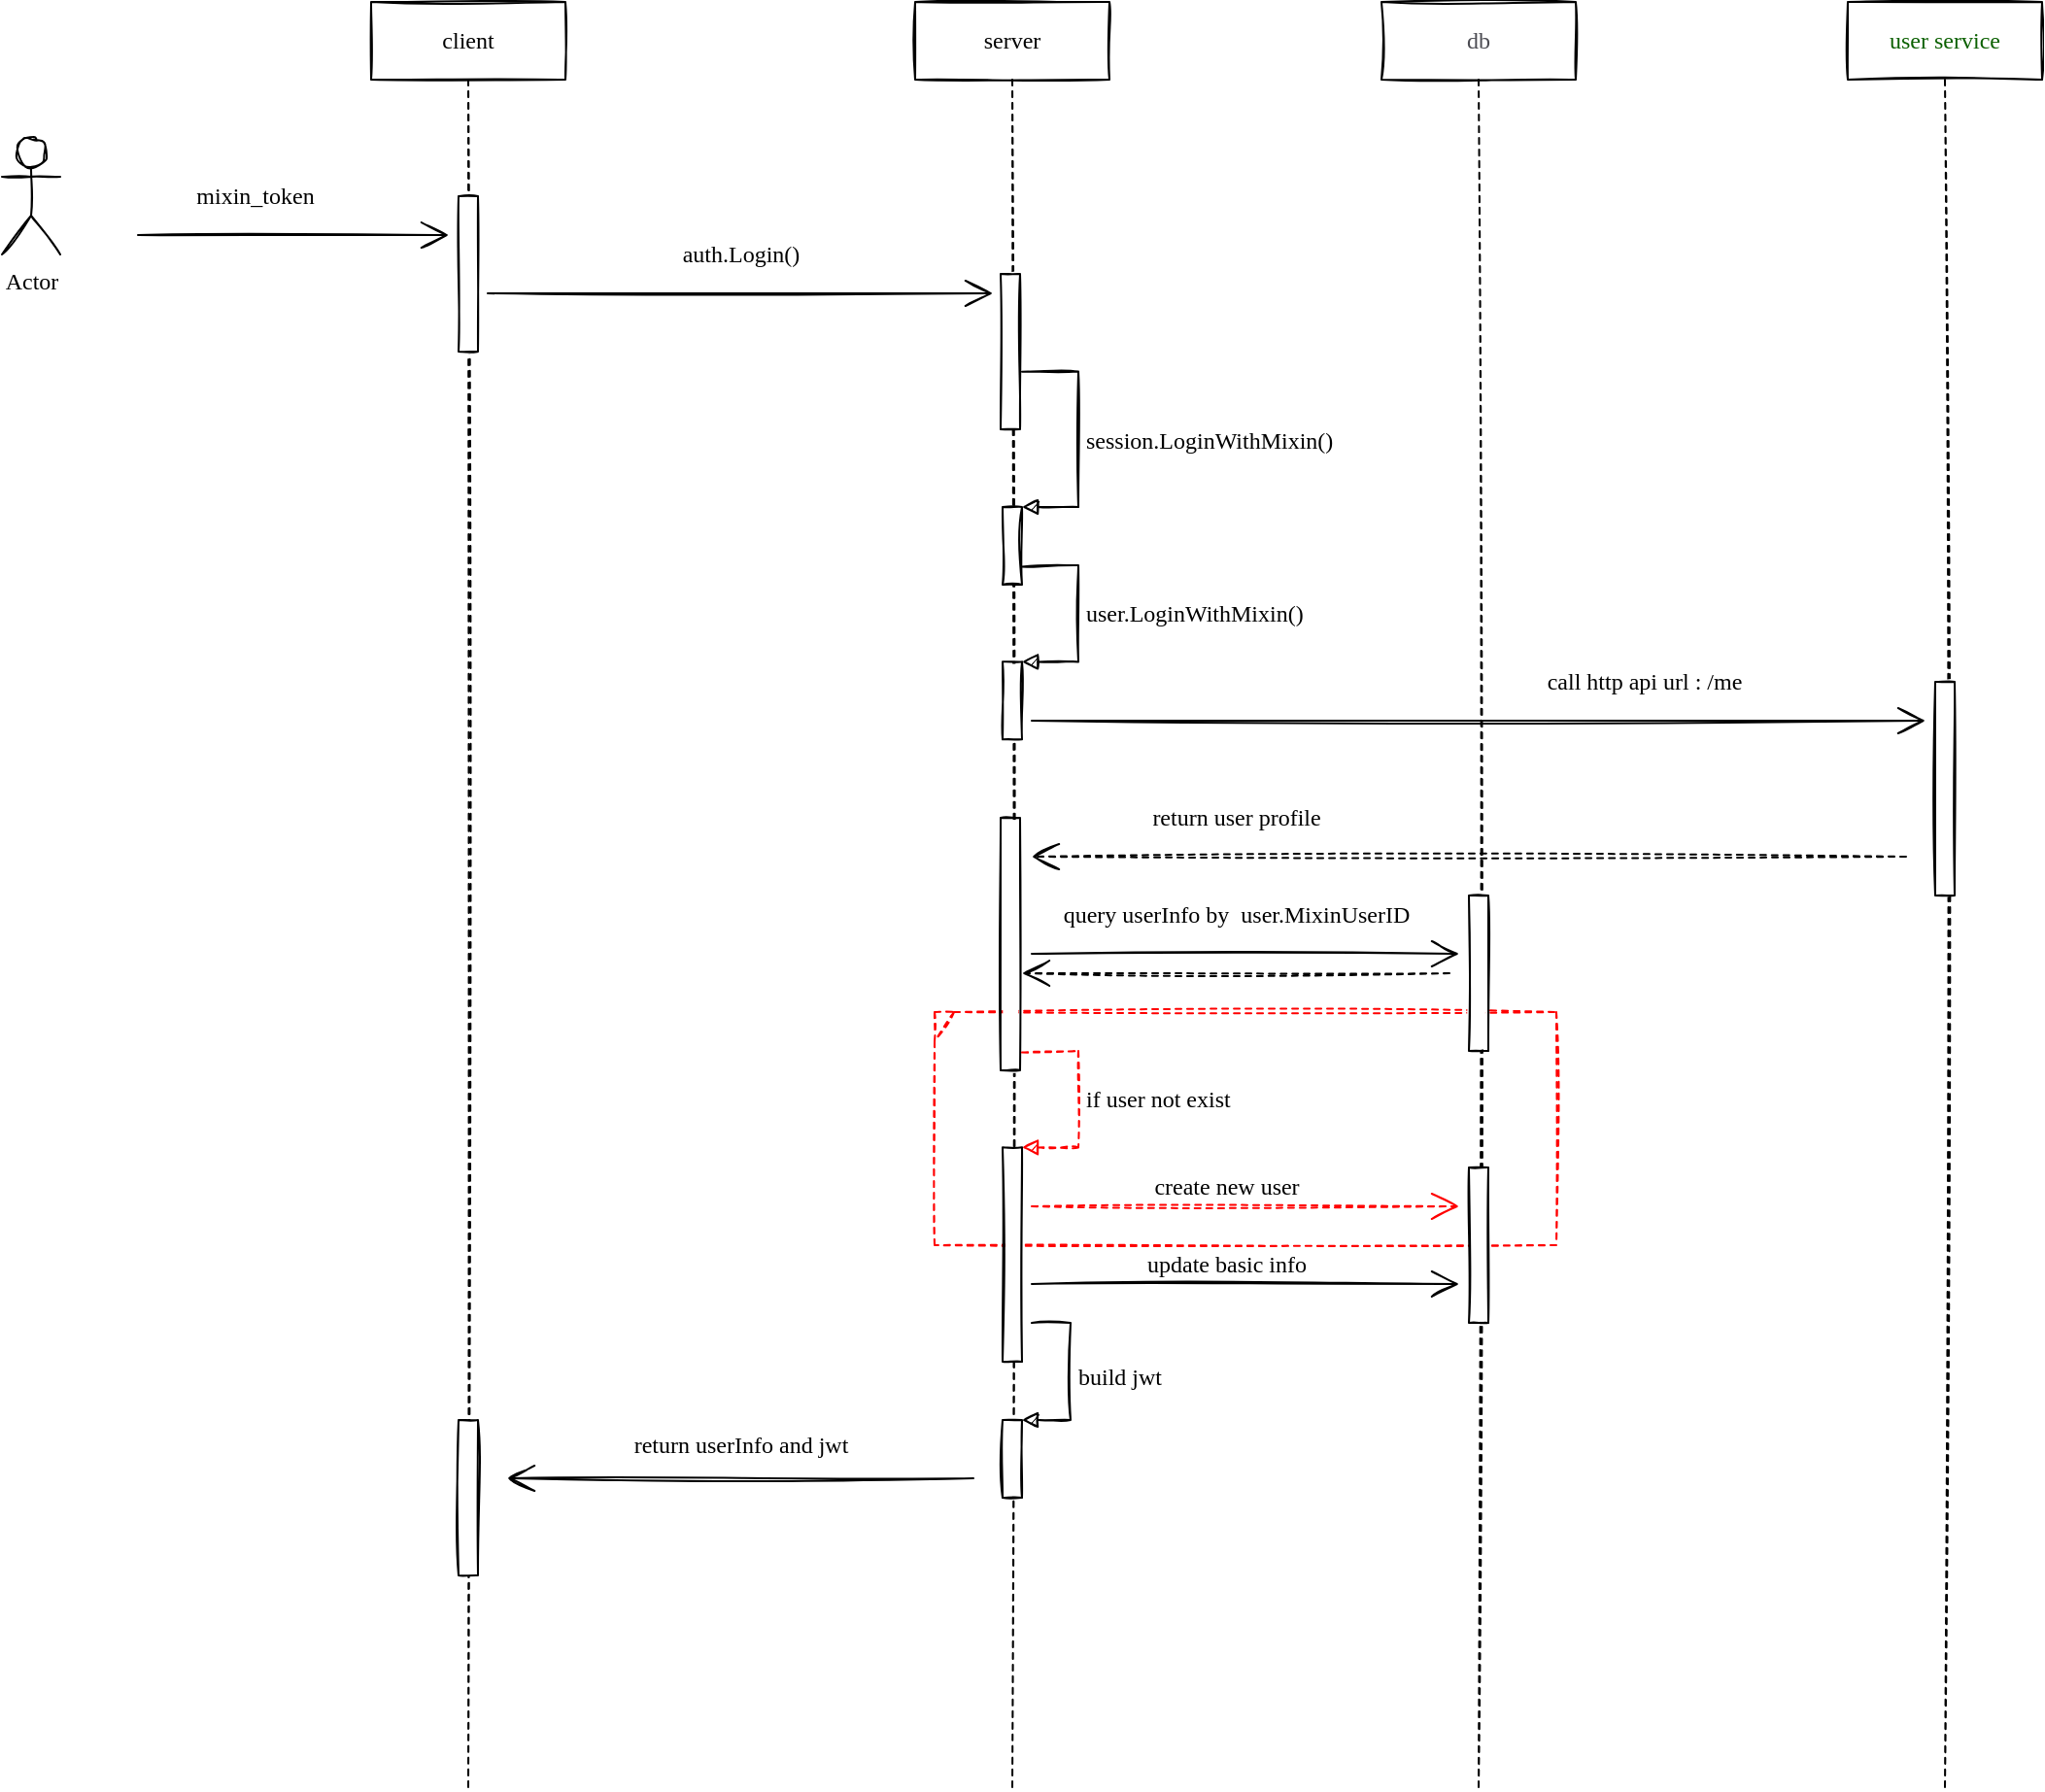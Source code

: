 <mxfile version="16.4.0" type="device"><diagram id="Q5oHyeiF_UQTryeCQIGM" name="第 1 页"><mxGraphModel dx="1036" dy="639" grid="1" gridSize="10" guides="1" tooltips="1" connect="1" arrows="1" fold="1" page="1" pageScale="1" pageWidth="42000" pageHeight="42000" math="0" shadow="0"><root><mxCell id="0"/><mxCell id="1" parent="0"/><mxCell id="EURQTIi63s0_-2Bbje_f-37" value="" style="shape=umlFrame;whiteSpace=wrap;html=1;sketch=1;fontFamily=Comic Sans MS;fontSize=12;dashed=1;strokeColor=#FF0000;width=10;height=15;" vertex="1" parent="1"><mxGeometry x="520" y="680" width="320" height="120" as="geometry"/></mxCell><mxCell id="EURQTIi63s0_-2Bbje_f-1" value="client" style="shape=umlLifeline;perimeter=lifelinePerimeter;whiteSpace=wrap;html=1;container=1;collapsible=0;recursiveResize=0;outlineConnect=0;sketch=1;fontFamily=Comic Sans MS;" vertex="1" parent="1"><mxGeometry x="230" y="160" width="100" height="920" as="geometry"/></mxCell><mxCell id="EURQTIi63s0_-2Bbje_f-6" value="" style="html=1;points=[];perimeter=orthogonalPerimeter;sketch=1;fontFamily=Comic Sans MS;fontSize=12;" vertex="1" parent="EURQTIi63s0_-2Bbje_f-1"><mxGeometry x="45" y="100" width="10" height="80" as="geometry"/></mxCell><mxCell id="EURQTIi63s0_-2Bbje_f-46" value="" style="html=1;points=[];perimeter=orthogonalPerimeter;sketch=1;fontFamily=Comic Sans MS;fontSize=12;strokeColor=#000000;" vertex="1" parent="EURQTIi63s0_-2Bbje_f-1"><mxGeometry x="45" y="730" width="10" height="80" as="geometry"/></mxCell><mxCell id="EURQTIi63s0_-2Bbje_f-2" value="server" style="shape=umlLifeline;perimeter=lifelinePerimeter;whiteSpace=wrap;html=1;container=1;collapsible=0;recursiveResize=0;outlineConnect=0;sketch=1;fontFamily=Comic Sans MS;" vertex="1" parent="1"><mxGeometry x="510" y="160" width="100" height="920" as="geometry"/></mxCell><mxCell id="EURQTIi63s0_-2Bbje_f-10" value="" style="html=1;points=[];perimeter=orthogonalPerimeter;sketch=1;fontFamily=Comic Sans MS;fontSize=12;" vertex="1" parent="EURQTIi63s0_-2Bbje_f-2"><mxGeometry x="44" y="140" width="10" height="80" as="geometry"/></mxCell><mxCell id="EURQTIi63s0_-2Bbje_f-12" value="" style="html=1;points=[];perimeter=orthogonalPerimeter;sketch=1;fontFamily=Comic Sans MS;fontSize=12;" vertex="1" parent="EURQTIi63s0_-2Bbje_f-2"><mxGeometry x="45" y="260" width="10" height="40" as="geometry"/></mxCell><mxCell id="EURQTIi63s0_-2Bbje_f-13" value="session.LoginWithMixin()" style="edgeStyle=orthogonalEdgeStyle;html=1;align=left;spacingLeft=2;endArrow=block;rounded=0;entryX=1;entryY=0;sketch=1;fontFamily=Comic Sans MS;fontSize=12;exitX=1.1;exitY=0.629;exitDx=0;exitDy=0;exitPerimeter=0;" edge="1" target="EURQTIi63s0_-2Bbje_f-12" parent="EURQTIi63s0_-2Bbje_f-2" source="EURQTIi63s0_-2Bbje_f-10"><mxGeometry x="0.013" relative="1" as="geometry"><mxPoint x="54" y="240" as="sourcePoint"/><Array as="points"><mxPoint x="84" y="190"/><mxPoint x="84" y="260"/></Array><mxPoint as="offset"/></mxGeometry></mxCell><mxCell id="EURQTIi63s0_-2Bbje_f-14" value="" style="html=1;points=[];perimeter=orthogonalPerimeter;sketch=1;fontFamily=Comic Sans MS;fontSize=12;" vertex="1" parent="EURQTIi63s0_-2Bbje_f-2"><mxGeometry x="45" y="339.68" width="10" height="40" as="geometry"/></mxCell><mxCell id="EURQTIi63s0_-2Bbje_f-15" value="user.LoginWithMixin()" style="edgeStyle=orthogonalEdgeStyle;html=1;align=left;spacingLeft=2;endArrow=block;rounded=0;entryX=1;entryY=0;sketch=1;fontFamily=Comic Sans MS;fontSize=12;exitX=1.18;exitY=0.77;exitDx=0;exitDy=0;exitPerimeter=0;" edge="1" parent="EURQTIi63s0_-2Bbje_f-2" target="EURQTIi63s0_-2Bbje_f-14" source="EURQTIi63s0_-2Bbje_f-12"><mxGeometry x="0.013" relative="1" as="geometry"><mxPoint x="55" y="270.0" as="sourcePoint"/><Array as="points"><mxPoint x="55" y="291"/><mxPoint x="84" y="290"/><mxPoint x="84" y="340"/></Array><mxPoint as="offset"/></mxGeometry></mxCell><mxCell id="EURQTIi63s0_-2Bbje_f-19" value="" style="html=1;points=[];perimeter=orthogonalPerimeter;sketch=1;fontFamily=Comic Sans MS;fontSize=12;" vertex="1" parent="EURQTIi63s0_-2Bbje_f-2"><mxGeometry x="44" y="420" width="10" height="130" as="geometry"/></mxCell><mxCell id="EURQTIi63s0_-2Bbje_f-27" value="" style="html=1;points=[];perimeter=orthogonalPerimeter;sketch=1;fontFamily=Comic Sans MS;fontSize=12;" vertex="1" parent="EURQTIi63s0_-2Bbje_f-2"><mxGeometry x="45" y="589.68" width="10" height="110.32" as="geometry"/></mxCell><mxCell id="EURQTIi63s0_-2Bbje_f-28" value="if user not exist" style="edgeStyle=orthogonalEdgeStyle;html=1;align=left;spacingLeft=2;endArrow=block;rounded=0;entryX=1;entryY=0;sketch=1;fontFamily=Comic Sans MS;fontSize=12;exitX=1.18;exitY=0.77;exitDx=0;exitDy=0;exitPerimeter=0;dashed=1;strokeColor=#FF0000;" edge="1" parent="EURQTIi63s0_-2Bbje_f-2" target="EURQTIi63s0_-2Bbje_f-27"><mxGeometry x="0.013" relative="1" as="geometry"><mxPoint x="56.8" y="540.8" as="sourcePoint"/><Array as="points"><mxPoint x="55" y="541"/><mxPoint x="84" y="540"/><mxPoint x="84" y="590"/></Array><mxPoint as="offset"/></mxGeometry></mxCell><mxCell id="EURQTIi63s0_-2Bbje_f-43" value="" style="html=1;points=[];perimeter=orthogonalPerimeter;sketch=1;fontFamily=Comic Sans MS;fontSize=12;strokeColor=#000000;" vertex="1" parent="EURQTIi63s0_-2Bbje_f-2"><mxGeometry x="45" y="730" width="10" height="40" as="geometry"/></mxCell><mxCell id="EURQTIi63s0_-2Bbje_f-44" value="build jwt" style="edgeStyle=orthogonalEdgeStyle;html=1;align=left;spacingLeft=2;endArrow=block;rounded=0;entryX=1;entryY=0;sketch=1;fontFamily=Comic Sans MS;fontSize=12;strokeColor=#000000;" edge="1" target="EURQTIi63s0_-2Bbje_f-43" parent="EURQTIi63s0_-2Bbje_f-2"><mxGeometry relative="1" as="geometry"><mxPoint x="60" y="680" as="sourcePoint"/><Array as="points"><mxPoint x="60" y="680"/><mxPoint x="80" y="680"/><mxPoint x="80" y="730"/></Array></mxGeometry></mxCell><mxCell id="EURQTIi63s0_-2Bbje_f-3" value="&lt;span style=&quot;color: rgba(60 , 60 , 67 , 0.92) ; text-align: left ; background-color: rgb(255 , 255 , 255)&quot;&gt;&lt;font style=&quot;font-size: 12px&quot;&gt;db&lt;/font&gt;&lt;/span&gt;" style="shape=umlLifeline;perimeter=lifelinePerimeter;whiteSpace=wrap;html=1;container=1;collapsible=0;recursiveResize=0;outlineConnect=0;sketch=1;fontFamily=Comic Sans MS;" vertex="1" parent="1"><mxGeometry x="750" y="160" width="100" height="920" as="geometry"/></mxCell><mxCell id="EURQTIi63s0_-2Bbje_f-24" value="" style="html=1;points=[];perimeter=orthogonalPerimeter;sketch=1;fontFamily=Comic Sans MS;fontSize=12;" vertex="1" parent="EURQTIi63s0_-2Bbje_f-3"><mxGeometry x="45" y="460" width="10" height="80" as="geometry"/></mxCell><mxCell id="EURQTIi63s0_-2Bbje_f-29" value="" style="html=1;points=[];perimeter=orthogonalPerimeter;sketch=1;fontFamily=Comic Sans MS;fontSize=12;" vertex="1" parent="EURQTIi63s0_-2Bbje_f-3"><mxGeometry x="45" y="600.0" width="10" height="80" as="geometry"/></mxCell><mxCell id="EURQTIi63s0_-2Bbje_f-4" value="Actor" style="shape=umlActor;verticalLabelPosition=bottom;verticalAlign=top;html=1;sketch=1;fontFamily=Comic Sans MS;fontSize=12;" vertex="1" parent="1"><mxGeometry x="40" y="230" width="30" height="60" as="geometry"/></mxCell><mxCell id="EURQTIi63s0_-2Bbje_f-5" value="&lt;div style=&quot;text-align: left&quot;&gt;&lt;font color=&quot;rgba(60, 60, 67, 0.922)&quot;&gt;&lt;span style=&quot;background-color: rgb(255 , 255 , 255)&quot;&gt;user service&lt;/span&gt;&lt;/font&gt;&lt;/div&gt;" style="shape=umlLifeline;perimeter=lifelinePerimeter;whiteSpace=wrap;html=1;container=1;collapsible=0;recursiveResize=0;outlineConnect=0;sketch=1;fontFamily=Comic Sans MS;" vertex="1" parent="1"><mxGeometry x="990" y="160" width="100" height="920" as="geometry"/></mxCell><mxCell id="EURQTIi63s0_-2Bbje_f-17" value="" style="html=1;points=[];perimeter=orthogonalPerimeter;sketch=1;fontFamily=Comic Sans MS;fontSize=12;" vertex="1" parent="EURQTIi63s0_-2Bbje_f-5"><mxGeometry x="45" y="350" width="10" height="110" as="geometry"/></mxCell><mxCell id="EURQTIi63s0_-2Bbje_f-7" value="" style="endArrow=open;endFill=1;endSize=12;html=1;rounded=0;fontFamily=Comic Sans MS;fontSize=12;sketch=1;" edge="1" parent="1"><mxGeometry width="160" relative="1" as="geometry"><mxPoint x="110" y="280" as="sourcePoint"/><mxPoint x="270" y="280" as="targetPoint"/></mxGeometry></mxCell><mxCell id="EURQTIi63s0_-2Bbje_f-8" value="mixin_token" style="text;html=1;resizable=0;autosize=1;align=center;verticalAlign=middle;points=[];fillColor=none;strokeColor=none;rounded=0;sketch=1;fontFamily=Comic Sans MS;fontSize=12;" vertex="1" parent="1"><mxGeometry x="130" y="250" width="80" height="20" as="geometry"/></mxCell><mxCell id="EURQTIi63s0_-2Bbje_f-9" value="" style="endArrow=open;endFill=1;endSize=12;html=1;rounded=0;fontFamily=Comic Sans MS;fontSize=12;sketch=1;" edge="1" parent="1"><mxGeometry width="160" relative="1" as="geometry"><mxPoint x="290" y="310" as="sourcePoint"/><mxPoint x="550" y="310" as="targetPoint"/></mxGeometry></mxCell><mxCell id="EURQTIi63s0_-2Bbje_f-11" value="auth.Login()" style="text;html=1;resizable=0;autosize=1;align=center;verticalAlign=middle;points=[];fillColor=none;strokeColor=none;rounded=0;sketch=1;fontFamily=Comic Sans MS;fontSize=12;" vertex="1" parent="1"><mxGeometry x="380" y="280" width="80" height="20" as="geometry"/></mxCell><mxCell id="EURQTIi63s0_-2Bbje_f-16" value="" style="endArrow=open;endFill=1;endSize=12;html=1;rounded=0;fontFamily=Comic Sans MS;fontSize=12;sketch=1;" edge="1" parent="1"><mxGeometry width="160" relative="1" as="geometry"><mxPoint x="570" y="530" as="sourcePoint"/><mxPoint x="1030" y="530" as="targetPoint"/></mxGeometry></mxCell><mxCell id="EURQTIi63s0_-2Bbje_f-18" value="call http api url : /me" style="text;html=1;resizable=0;autosize=1;align=center;verticalAlign=middle;points=[];fillColor=none;strokeColor=none;rounded=0;sketch=1;fontFamily=Comic Sans MS;fontSize=12;" vertex="1" parent="1"><mxGeometry x="820" y="500" width="130" height="20" as="geometry"/></mxCell><mxCell id="EURQTIi63s0_-2Bbje_f-20" value="" style="endArrow=open;endFill=1;endSize=12;html=1;rounded=0;fontFamily=Comic Sans MS;fontSize=12;sketch=1;dashed=1;" edge="1" parent="1"><mxGeometry width="160" relative="1" as="geometry"><mxPoint x="1020" y="600" as="sourcePoint"/><mxPoint x="570" y="600" as="targetPoint"/></mxGeometry></mxCell><mxCell id="EURQTIi63s0_-2Bbje_f-21" value="return user profile" style="text;html=1;resizable=0;autosize=1;align=center;verticalAlign=middle;points=[];fillColor=none;strokeColor=none;rounded=0;sketch=1;fontFamily=Comic Sans MS;fontSize=12;" vertex="1" parent="1"><mxGeometry x="615" y="570" width="120" height="20" as="geometry"/></mxCell><mxCell id="EURQTIi63s0_-2Bbje_f-23" value="" style="endArrow=open;endFill=1;endSize=12;html=1;rounded=0;fontFamily=Comic Sans MS;fontSize=12;sketch=1;" edge="1" parent="1"><mxGeometry width="160" relative="1" as="geometry"><mxPoint x="570" y="650" as="sourcePoint"/><mxPoint x="790" y="650" as="targetPoint"/></mxGeometry></mxCell><mxCell id="EURQTIi63s0_-2Bbje_f-25" value="query userInfo by&amp;nbsp;&amp;nbsp;user.MixinUserID" style="text;html=1;resizable=0;autosize=1;align=center;verticalAlign=middle;points=[];fillColor=none;strokeColor=none;rounded=0;sketch=1;fontFamily=Comic Sans MS;fontSize=12;" vertex="1" parent="1"><mxGeometry x="565" y="620" width="220" height="20" as="geometry"/></mxCell><mxCell id="EURQTIi63s0_-2Bbje_f-26" value="" style="endArrow=open;endFill=1;endSize=12;html=1;rounded=0;fontFamily=Comic Sans MS;fontSize=12;sketch=1;dashed=1;" edge="1" parent="1"><mxGeometry width="160" relative="1" as="geometry"><mxPoint x="785" y="660" as="sourcePoint"/><mxPoint x="565" y="660" as="targetPoint"/></mxGeometry></mxCell><mxCell id="EURQTIi63s0_-2Bbje_f-30" value="" style="endArrow=open;endFill=1;endSize=12;html=1;rounded=0;fontFamily=Comic Sans MS;fontSize=12;sketch=1;dashed=1;strokeColor=#FF0000;" edge="1" parent="1"><mxGeometry width="160" relative="1" as="geometry"><mxPoint x="570" y="780" as="sourcePoint"/><mxPoint x="790" y="780" as="targetPoint"/></mxGeometry></mxCell><mxCell id="EURQTIi63s0_-2Bbje_f-31" value="create new user" style="text;html=1;resizable=0;autosize=1;align=center;verticalAlign=middle;points=[];fillColor=none;strokeColor=none;rounded=0;sketch=1;fontFamily=Comic Sans MS;fontSize=12;" vertex="1" parent="1"><mxGeometry x="615" y="760" width="110" height="20" as="geometry"/></mxCell><mxCell id="EURQTIi63s0_-2Bbje_f-35" value="" style="endArrow=open;endFill=1;endSize=12;html=1;rounded=0;fontFamily=Comic Sans MS;fontSize=12;sketch=1;" edge="1" parent="1"><mxGeometry width="160" relative="1" as="geometry"><mxPoint x="570" y="820" as="sourcePoint"/><mxPoint x="790" y="820" as="targetPoint"/></mxGeometry></mxCell><mxCell id="EURQTIi63s0_-2Bbje_f-36" value="update basic info" style="text;html=1;resizable=0;autosize=1;align=center;verticalAlign=middle;points=[];fillColor=none;strokeColor=none;rounded=0;sketch=1;fontFamily=Comic Sans MS;fontSize=12;" vertex="1" parent="1"><mxGeometry x="615" y="800" width="110" height="20" as="geometry"/></mxCell><mxCell id="EURQTIi63s0_-2Bbje_f-45" value="" style="endArrow=open;endFill=1;endSize=12;html=1;rounded=0;fontFamily=Comic Sans MS;fontSize=12;sketch=1;" edge="1" parent="1"><mxGeometry width="160" relative="1" as="geometry"><mxPoint x="540" y="920" as="sourcePoint"/><mxPoint x="300" y="920" as="targetPoint"/></mxGeometry></mxCell><mxCell id="EURQTIi63s0_-2Bbje_f-47" value="return userInfo and jwt" style="text;html=1;resizable=0;autosize=1;align=center;verticalAlign=middle;points=[];fillColor=none;strokeColor=none;rounded=0;sketch=1;fontFamily=Comic Sans MS;fontSize=12;" vertex="1" parent="1"><mxGeometry x="345" y="893" width="150" height="20" as="geometry"/></mxCell></root></mxGraphModel></diagram></mxfile>